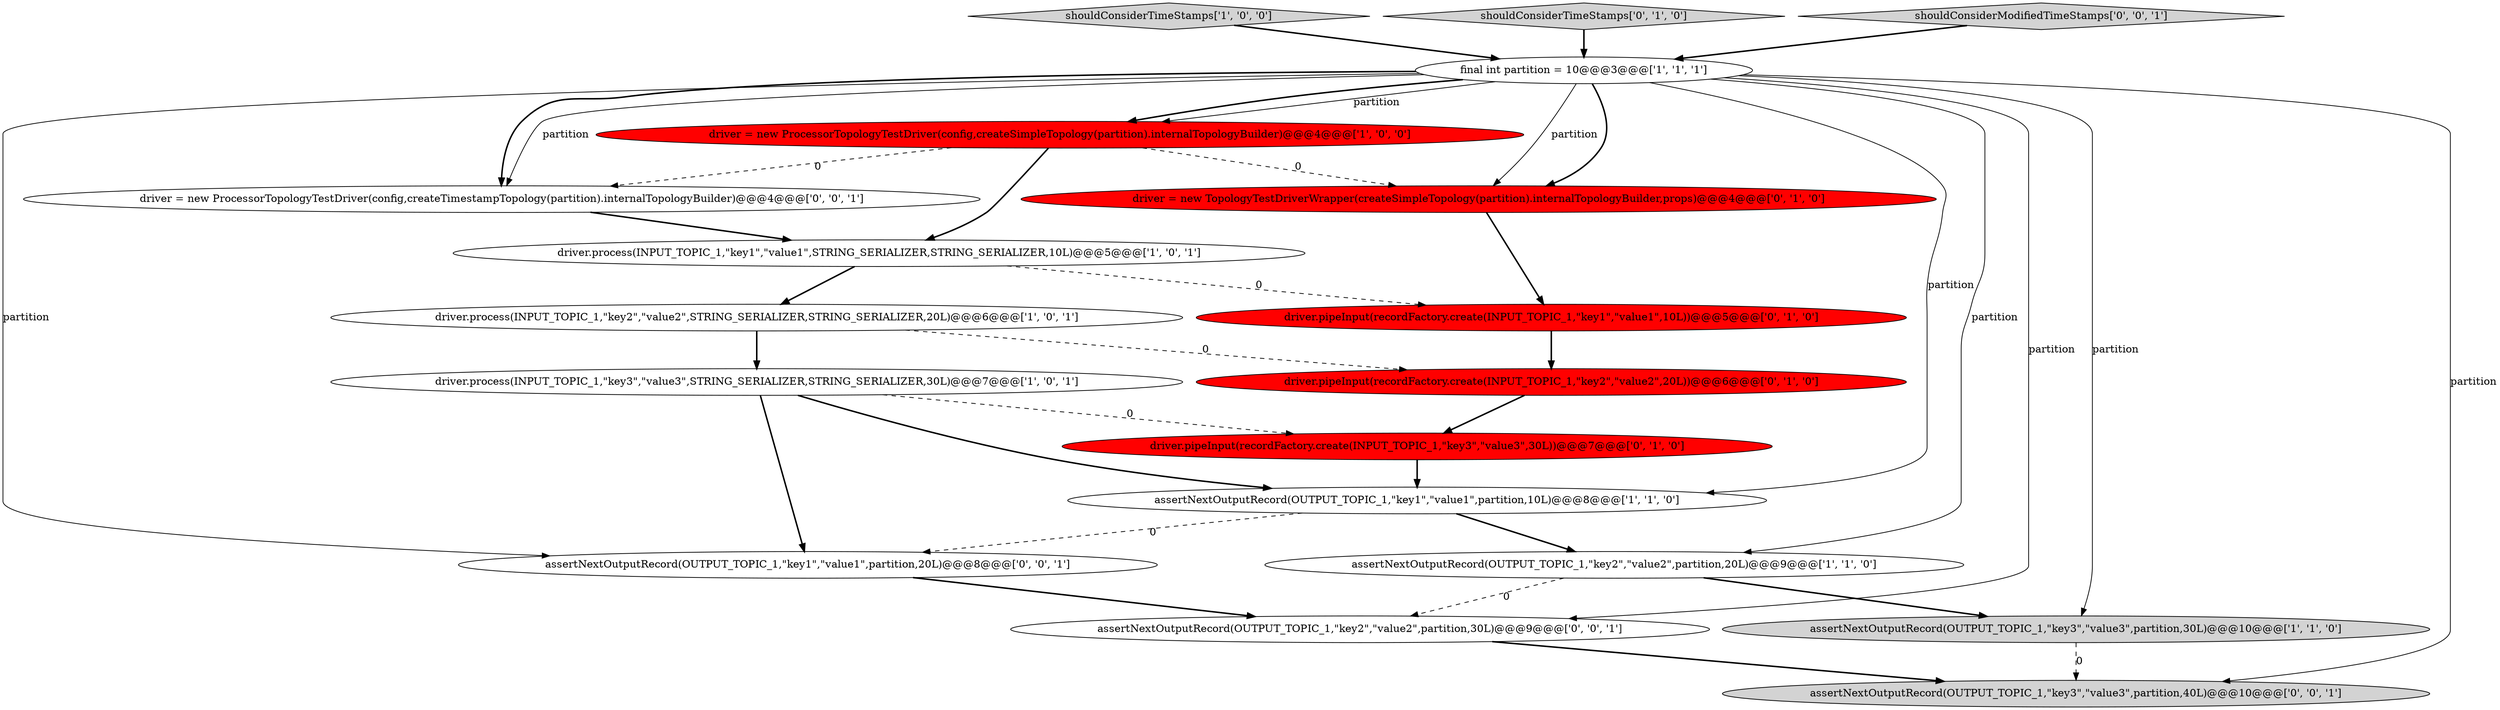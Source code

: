 digraph {
2 [style = filled, label = "driver = new ProcessorTopologyTestDriver(config,createSimpleTopology(partition).internalTopologyBuilder)@@@4@@@['1', '0', '0']", fillcolor = red, shape = ellipse image = "AAA1AAABBB1BBB"];
8 [style = filled, label = "shouldConsiderTimeStamps['1', '0', '0']", fillcolor = lightgray, shape = diamond image = "AAA0AAABBB1BBB"];
4 [style = filled, label = "assertNextOutputRecord(OUTPUT_TOPIC_1,\"key1\",\"value1\",partition,10L)@@@8@@@['1', '1', '0']", fillcolor = white, shape = ellipse image = "AAA0AAABBB1BBB"];
3 [style = filled, label = "driver.process(INPUT_TOPIC_1,\"key2\",\"value2\",STRING_SERIALIZER,STRING_SERIALIZER,20L)@@@6@@@['1', '0', '1']", fillcolor = white, shape = ellipse image = "AAA0AAABBB1BBB"];
1 [style = filled, label = "driver.process(INPUT_TOPIC_1,\"key1\",\"value1\",STRING_SERIALIZER,STRING_SERIALIZER,10L)@@@5@@@['1', '0', '1']", fillcolor = white, shape = ellipse image = "AAA0AAABBB1BBB"];
13 [style = filled, label = "driver.pipeInput(recordFactory.create(INPUT_TOPIC_1,\"key3\",\"value3\",30L))@@@7@@@['0', '1', '0']", fillcolor = red, shape = ellipse image = "AAA1AAABBB2BBB"];
5 [style = filled, label = "driver.process(INPUT_TOPIC_1,\"key3\",\"value3\",STRING_SERIALIZER,STRING_SERIALIZER,30L)@@@7@@@['1', '0', '1']", fillcolor = white, shape = ellipse image = "AAA0AAABBB1BBB"];
16 [style = filled, label = "assertNextOutputRecord(OUTPUT_TOPIC_1,\"key3\",\"value3\",partition,40L)@@@10@@@['0', '0', '1']", fillcolor = lightgray, shape = ellipse image = "AAA0AAABBB3BBB"];
18 [style = filled, label = "assertNextOutputRecord(OUTPUT_TOPIC_1,\"key2\",\"value2\",partition,30L)@@@9@@@['0', '0', '1']", fillcolor = white, shape = ellipse image = "AAA0AAABBB3BBB"];
6 [style = filled, label = "assertNextOutputRecord(OUTPUT_TOPIC_1,\"key2\",\"value2\",partition,20L)@@@9@@@['1', '1', '0']", fillcolor = white, shape = ellipse image = "AAA0AAABBB1BBB"];
7 [style = filled, label = "assertNextOutputRecord(OUTPUT_TOPIC_1,\"key3\",\"value3\",partition,30L)@@@10@@@['1', '1', '0']", fillcolor = lightgray, shape = ellipse image = "AAA0AAABBB1BBB"];
11 [style = filled, label = "driver.pipeInput(recordFactory.create(INPUT_TOPIC_1,\"key2\",\"value2\",20L))@@@6@@@['0', '1', '0']", fillcolor = red, shape = ellipse image = "AAA1AAABBB2BBB"];
17 [style = filled, label = "assertNextOutputRecord(OUTPUT_TOPIC_1,\"key1\",\"value1\",partition,20L)@@@8@@@['0', '0', '1']", fillcolor = white, shape = ellipse image = "AAA0AAABBB3BBB"];
12 [style = filled, label = "driver = new TopologyTestDriverWrapper(createSimpleTopology(partition).internalTopologyBuilder,props)@@@4@@@['0', '1', '0']", fillcolor = red, shape = ellipse image = "AAA1AAABBB2BBB"];
10 [style = filled, label = "shouldConsiderTimeStamps['0', '1', '0']", fillcolor = lightgray, shape = diamond image = "AAA0AAABBB2BBB"];
14 [style = filled, label = "driver = new ProcessorTopologyTestDriver(config,createTimestampTopology(partition).internalTopologyBuilder)@@@4@@@['0', '0', '1']", fillcolor = white, shape = ellipse image = "AAA0AAABBB3BBB"];
9 [style = filled, label = "driver.pipeInput(recordFactory.create(INPUT_TOPIC_1,\"key1\",\"value1\",10L))@@@5@@@['0', '1', '0']", fillcolor = red, shape = ellipse image = "AAA1AAABBB2BBB"];
0 [style = filled, label = "final int partition = 10@@@3@@@['1', '1', '1']", fillcolor = white, shape = ellipse image = "AAA0AAABBB1BBB"];
15 [style = filled, label = "shouldConsiderModifiedTimeStamps['0', '0', '1']", fillcolor = lightgray, shape = diamond image = "AAA0AAABBB3BBB"];
5->13 [style = dashed, label="0"];
0->6 [style = solid, label="partition"];
0->12 [style = solid, label="partition"];
9->11 [style = bold, label=""];
4->17 [style = dashed, label="0"];
4->6 [style = bold, label=""];
2->1 [style = bold, label=""];
0->7 [style = solid, label="partition"];
0->4 [style = solid, label="partition"];
0->2 [style = solid, label="partition"];
0->12 [style = bold, label=""];
7->16 [style = dashed, label="0"];
0->2 [style = bold, label=""];
1->3 [style = bold, label=""];
0->17 [style = solid, label="partition"];
1->9 [style = dashed, label="0"];
0->16 [style = solid, label="partition"];
12->9 [style = bold, label=""];
0->14 [style = solid, label="partition"];
5->17 [style = bold, label=""];
14->1 [style = bold, label=""];
6->18 [style = dashed, label="0"];
8->0 [style = bold, label=""];
2->12 [style = dashed, label="0"];
3->5 [style = bold, label=""];
0->14 [style = bold, label=""];
2->14 [style = dashed, label="0"];
15->0 [style = bold, label=""];
11->13 [style = bold, label=""];
5->4 [style = bold, label=""];
10->0 [style = bold, label=""];
0->18 [style = solid, label="partition"];
6->7 [style = bold, label=""];
17->18 [style = bold, label=""];
3->11 [style = dashed, label="0"];
13->4 [style = bold, label=""];
18->16 [style = bold, label=""];
}
